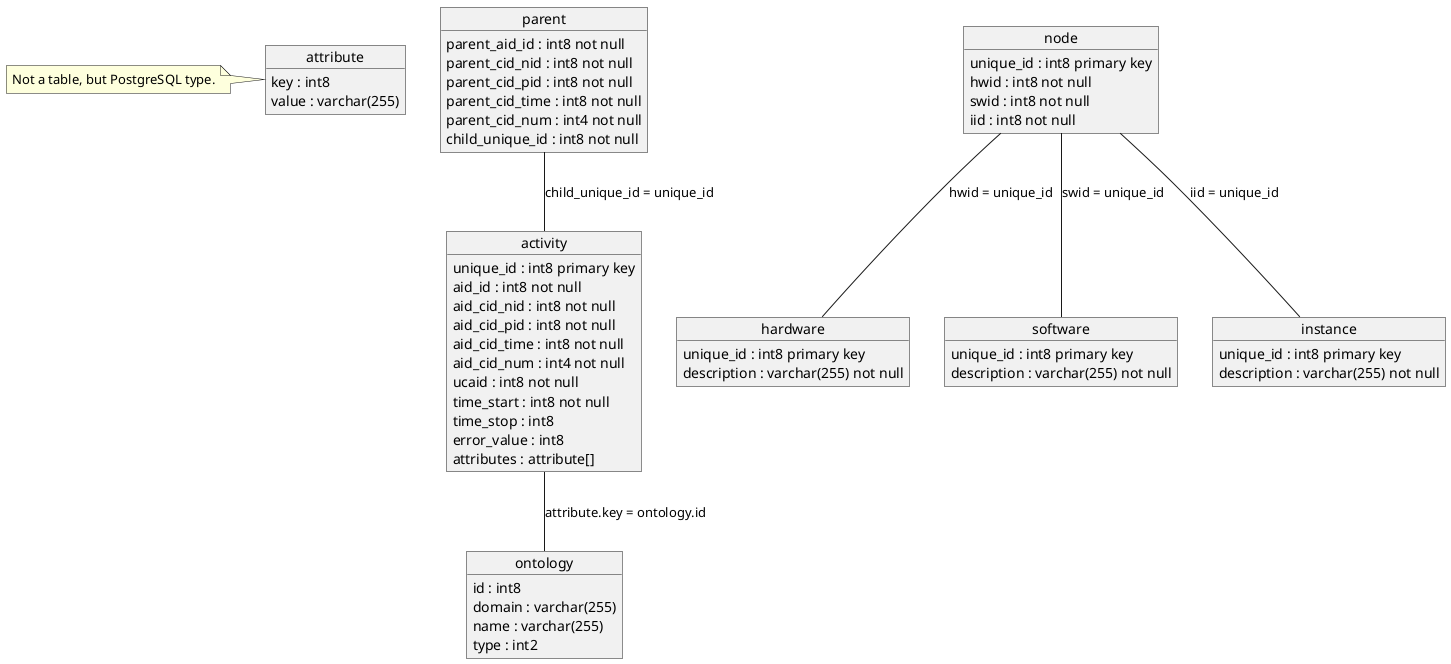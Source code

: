 @startuml

object activity {
	unique_id : int8 primary key
	aid_id : int8 not null
	aid_cid_nid : int8 not null
	aid_cid_pid : int8 not null
	aid_cid_time : int8 not null
	aid_cid_num : int4 not null
	ucaid : int8 not null
	time_start : int8 not null
	time_stop : int8
	error_value : int8
	attributes : attribute[]
}

object node {
	unique_id : int8 primary key
	hwid : int8 not null
	swid : int8 not null
	iid : int8 not null
}


object hardware {
	unique_id : int8 primary key
	description : varchar(255) not null
}

object software {
	unique_id : int8 primary key
	description : varchar(255) not null
}

object instance {
	unique_id : int8 primary key
	description : varchar(255) not null
}

object parent {
	parent_aid_id : int8 not null
	parent_cid_nid : int8 not null
	parent_cid_pid : int8 not null
	parent_cid_time : int8 not null
	parent_cid_num : int4 not null
	child_unique_id : int8 not null
}

node -- hardware : "hwid = unique_id"
node -- software : "swid = unique_id"
node -- instance : "iid = unique_id"

parent -- activity : "child_unique_id = unique_id"

object attribute {
	key : int8
	value : varchar(255)
}
note left: Not a table, but PostgreSQL type.

object ontology {
	id : int8 
	domain : varchar(255)
	name : varchar(255)
	type : int2
}

activity -- ontology : "attribute.key = ontology.id"

@enduml